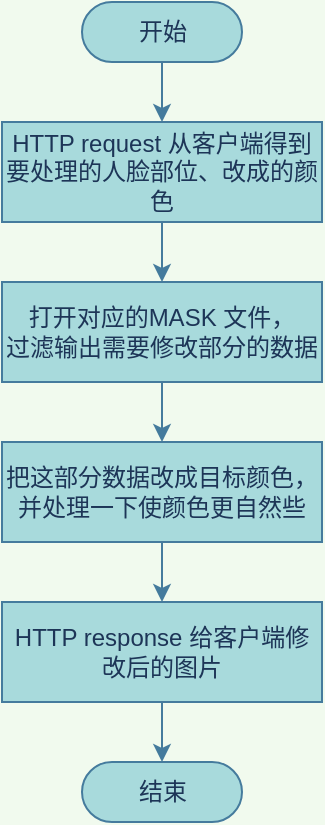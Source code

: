<mxfile>
    <diagram id="lhGr-JH9ktNi9T2FSpat" name="Page-1">
        <mxGraphModel dx="479" dy="353" grid="1" gridSize="10" guides="1" tooltips="1" connect="1" arrows="1" fold="1" page="1" pageScale="1" pageWidth="827" pageHeight="1169" background="#F1FAEE" math="0" shadow="0">
            <root>
                <mxCell id="0"/>
                <mxCell id="1" parent="0"/>
                <mxCell id="7" style="edgeStyle=orthogonalEdgeStyle;curved=0;rounded=1;sketch=0;orthogonalLoop=1;jettySize=auto;html=1;exitX=0.5;exitY=0.5;exitDx=0;exitDy=15;exitPerimeter=0;entryX=0.5;entryY=0;entryDx=0;entryDy=0;fontColor=#1D3557;strokeColor=#457B9D;fillColor=#A8DADC;" edge="1" parent="1" source="2" target="3">
                    <mxGeometry relative="1" as="geometry"/>
                </mxCell>
                <mxCell id="2" value="开始" style="html=1;dashed=0;whitespace=wrap;shape=mxgraph.dfd.start;fillColor=#A8DADC;strokeColor=#457B9D;fontColor=#1D3557;" vertex="1" parent="1">
                    <mxGeometry x="160" y="70" width="80" height="30" as="geometry"/>
                </mxCell>
                <mxCell id="8" style="edgeStyle=orthogonalEdgeStyle;curved=0;rounded=1;sketch=0;orthogonalLoop=1;jettySize=auto;html=1;exitX=0.5;exitY=1;exitDx=0;exitDy=0;entryX=0.5;entryY=0;entryDx=0;entryDy=0;fontColor=#1D3557;strokeColor=#457B9D;fillColor=#A8DADC;" edge="1" parent="1" source="3" target="4">
                    <mxGeometry relative="1" as="geometry"/>
                </mxCell>
                <mxCell id="3" value="HTTP request 从客户端得到要处理的人脸部位、改成的颜色" style="html=1;dashed=0;whitespace=wrap;fillColor=#A8DADC;strokeColor=#457B9D;fontColor=#1D3557;whiteSpace=wrap;" vertex="1" parent="1">
                    <mxGeometry x="120" y="130" width="160" height="50" as="geometry"/>
                </mxCell>
                <mxCell id="9" style="edgeStyle=orthogonalEdgeStyle;curved=0;rounded=1;sketch=0;orthogonalLoop=1;jettySize=auto;html=1;exitX=0.5;exitY=1;exitDx=0;exitDy=0;entryX=0.5;entryY=0;entryDx=0;entryDy=0;fontColor=#1D3557;strokeColor=#457B9D;fillColor=#A8DADC;" edge="1" parent="1" source="4" target="5">
                    <mxGeometry relative="1" as="geometry"/>
                </mxCell>
                <mxCell id="4" value="打开对应的MASK 文件，&lt;br&gt;过滤输出需要修改部分的数据" style="html=1;dashed=0;whitespace=wrap;fillColor=#A8DADC;strokeColor=#457B9D;fontColor=#1D3557;whiteSpace=wrap;" vertex="1" parent="1">
                    <mxGeometry x="120" y="210" width="160" height="50" as="geometry"/>
                </mxCell>
                <mxCell id="10" style="edgeStyle=orthogonalEdgeStyle;curved=0;rounded=1;sketch=0;orthogonalLoop=1;jettySize=auto;html=1;exitX=0.5;exitY=1;exitDx=0;exitDy=0;entryX=0.5;entryY=0;entryDx=0;entryDy=0;fontColor=#1D3557;strokeColor=#457B9D;fillColor=#A8DADC;" edge="1" parent="1" source="5" target="6">
                    <mxGeometry relative="1" as="geometry"/>
                </mxCell>
                <mxCell id="5" value="把这部分数据改成目标颜色，并处理一下使颜色更自然些&lt;br&gt;" style="html=1;dashed=0;whitespace=wrap;fillColor=#A8DADC;strokeColor=#457B9D;fontColor=#1D3557;whiteSpace=wrap;" vertex="1" parent="1">
                    <mxGeometry x="120" y="290" width="160" height="50" as="geometry"/>
                </mxCell>
                <mxCell id="13" style="edgeStyle=orthogonalEdgeStyle;curved=0;rounded=1;sketch=0;orthogonalLoop=1;jettySize=auto;html=1;exitX=0.5;exitY=1;exitDx=0;exitDy=0;entryX=0.5;entryY=0.5;entryDx=0;entryDy=-15;entryPerimeter=0;fontColor=#1D3557;strokeColor=#457B9D;fillColor=#A8DADC;" edge="1" parent="1" source="6" target="12">
                    <mxGeometry relative="1" as="geometry"/>
                </mxCell>
                <mxCell id="6" value="HTTP response 给客户端修改后的图片" style="html=1;dashed=0;whitespace=wrap;rounded=0;sketch=0;fontColor=#1D3557;strokeColor=#457B9D;fillColor=#A8DADC;whiteSpace=wrap;" vertex="1" parent="1">
                    <mxGeometry x="120" y="370" width="160" height="50" as="geometry"/>
                </mxCell>
                <mxCell id="12" value="结束" style="html=1;dashed=0;whitespace=wrap;shape=mxgraph.dfd.start;rounded=0;sketch=0;fontColor=#1D3557;strokeColor=#457B9D;fillColor=#A8DADC;" vertex="1" parent="1">
                    <mxGeometry x="160" y="450" width="80" height="30" as="geometry"/>
                </mxCell>
            </root>
        </mxGraphModel>
    </diagram>
</mxfile>